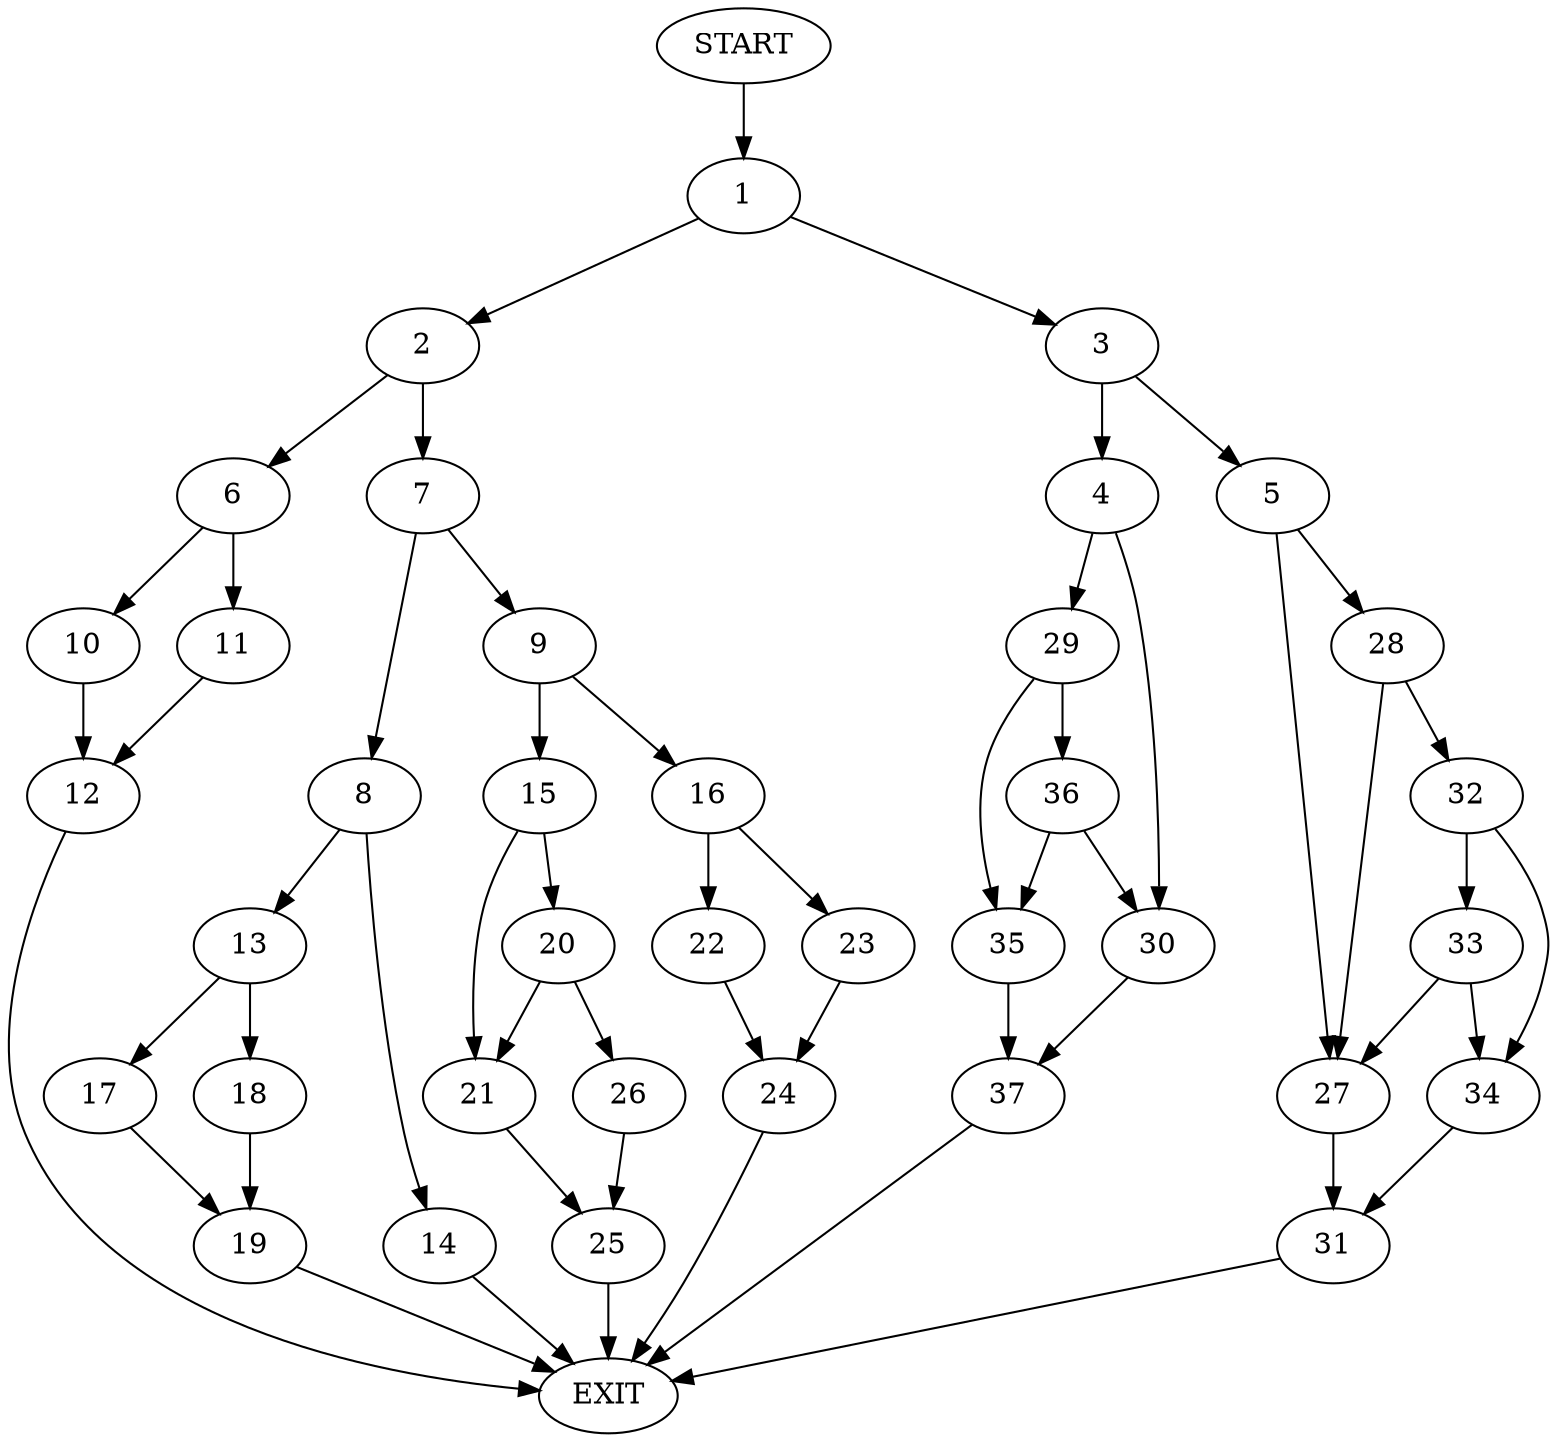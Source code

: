 digraph {
0 [label="START"]
38 [label="EXIT"]
0 -> 1
1 -> 2
1 -> 3
3 -> 4
3 -> 5
2 -> 6
2 -> 7
7 -> 8
7 -> 9
6 -> 10
6 -> 11
10 -> 12
11 -> 12
12 -> 38
8 -> 13
8 -> 14
9 -> 15
9 -> 16
13 -> 17
13 -> 18
14 -> 38
18 -> 19
17 -> 19
19 -> 38
15 -> 20
15 -> 21
16 -> 22
16 -> 23
23 -> 24
22 -> 24
24 -> 38
21 -> 25
20 -> 26
20 -> 21
26 -> 25
25 -> 38
5 -> 27
5 -> 28
4 -> 29
4 -> 30
27 -> 31
28 -> 27
28 -> 32
32 -> 33
32 -> 34
34 -> 31
33 -> 27
33 -> 34
31 -> 38
29 -> 35
29 -> 36
30 -> 37
36 -> 30
36 -> 35
35 -> 37
37 -> 38
}
